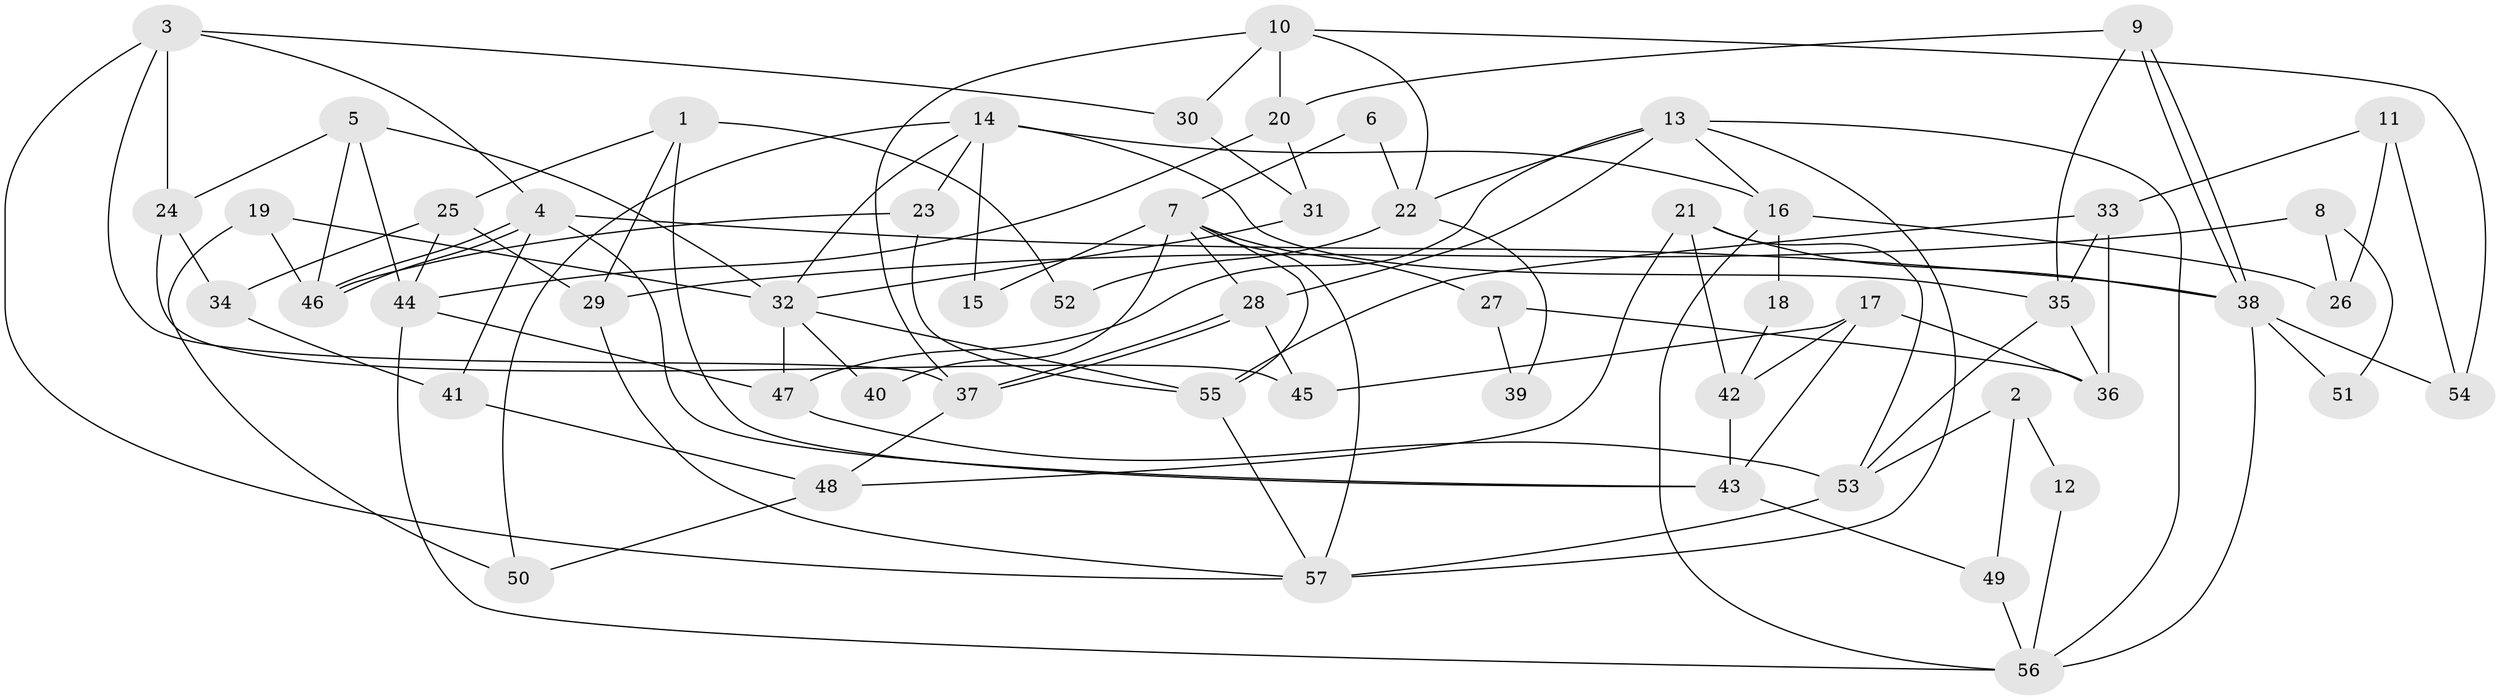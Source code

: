 // Generated by graph-tools (version 1.1) at 2025/50/03/09/25 03:50:11]
// undirected, 57 vertices, 114 edges
graph export_dot {
graph [start="1"]
  node [color=gray90,style=filled];
  1;
  2;
  3;
  4;
  5;
  6;
  7;
  8;
  9;
  10;
  11;
  12;
  13;
  14;
  15;
  16;
  17;
  18;
  19;
  20;
  21;
  22;
  23;
  24;
  25;
  26;
  27;
  28;
  29;
  30;
  31;
  32;
  33;
  34;
  35;
  36;
  37;
  38;
  39;
  40;
  41;
  42;
  43;
  44;
  45;
  46;
  47;
  48;
  49;
  50;
  51;
  52;
  53;
  54;
  55;
  56;
  57;
  1 -- 25;
  1 -- 43;
  1 -- 29;
  1 -- 52;
  2 -- 53;
  2 -- 49;
  2 -- 12;
  3 -- 4;
  3 -- 57;
  3 -- 24;
  3 -- 30;
  3 -- 37;
  4 -- 41;
  4 -- 46;
  4 -- 46;
  4 -- 38;
  4 -- 43;
  5 -- 46;
  5 -- 44;
  5 -- 24;
  5 -- 32;
  6 -- 7;
  6 -- 22;
  7 -- 28;
  7 -- 55;
  7 -- 15;
  7 -- 27;
  7 -- 40;
  7 -- 57;
  8 -- 26;
  8 -- 29;
  8 -- 51;
  9 -- 20;
  9 -- 38;
  9 -- 38;
  9 -- 35;
  10 -- 30;
  10 -- 37;
  10 -- 20;
  10 -- 22;
  10 -- 54;
  11 -- 33;
  11 -- 54;
  11 -- 26;
  12 -- 56;
  13 -- 57;
  13 -- 16;
  13 -- 22;
  13 -- 28;
  13 -- 47;
  13 -- 56;
  14 -- 32;
  14 -- 35;
  14 -- 15;
  14 -- 16;
  14 -- 23;
  14 -- 50;
  16 -- 56;
  16 -- 18;
  16 -- 26;
  17 -- 45;
  17 -- 42;
  17 -- 36;
  17 -- 43;
  18 -- 42;
  19 -- 46;
  19 -- 32;
  19 -- 50;
  20 -- 44;
  20 -- 31;
  21 -- 38;
  21 -- 48;
  21 -- 42;
  21 -- 53;
  22 -- 39;
  22 -- 52;
  23 -- 55;
  23 -- 46;
  24 -- 34;
  24 -- 45;
  25 -- 29;
  25 -- 44;
  25 -- 34;
  27 -- 36;
  27 -- 39;
  28 -- 37;
  28 -- 37;
  28 -- 45;
  29 -- 57;
  30 -- 31;
  31 -- 32;
  32 -- 47;
  32 -- 40;
  32 -- 55;
  33 -- 36;
  33 -- 35;
  33 -- 55;
  34 -- 41;
  35 -- 53;
  35 -- 36;
  37 -- 48;
  38 -- 51;
  38 -- 54;
  38 -- 56;
  41 -- 48;
  42 -- 43;
  43 -- 49;
  44 -- 47;
  44 -- 56;
  47 -- 53;
  48 -- 50;
  49 -- 56;
  53 -- 57;
  55 -- 57;
}
